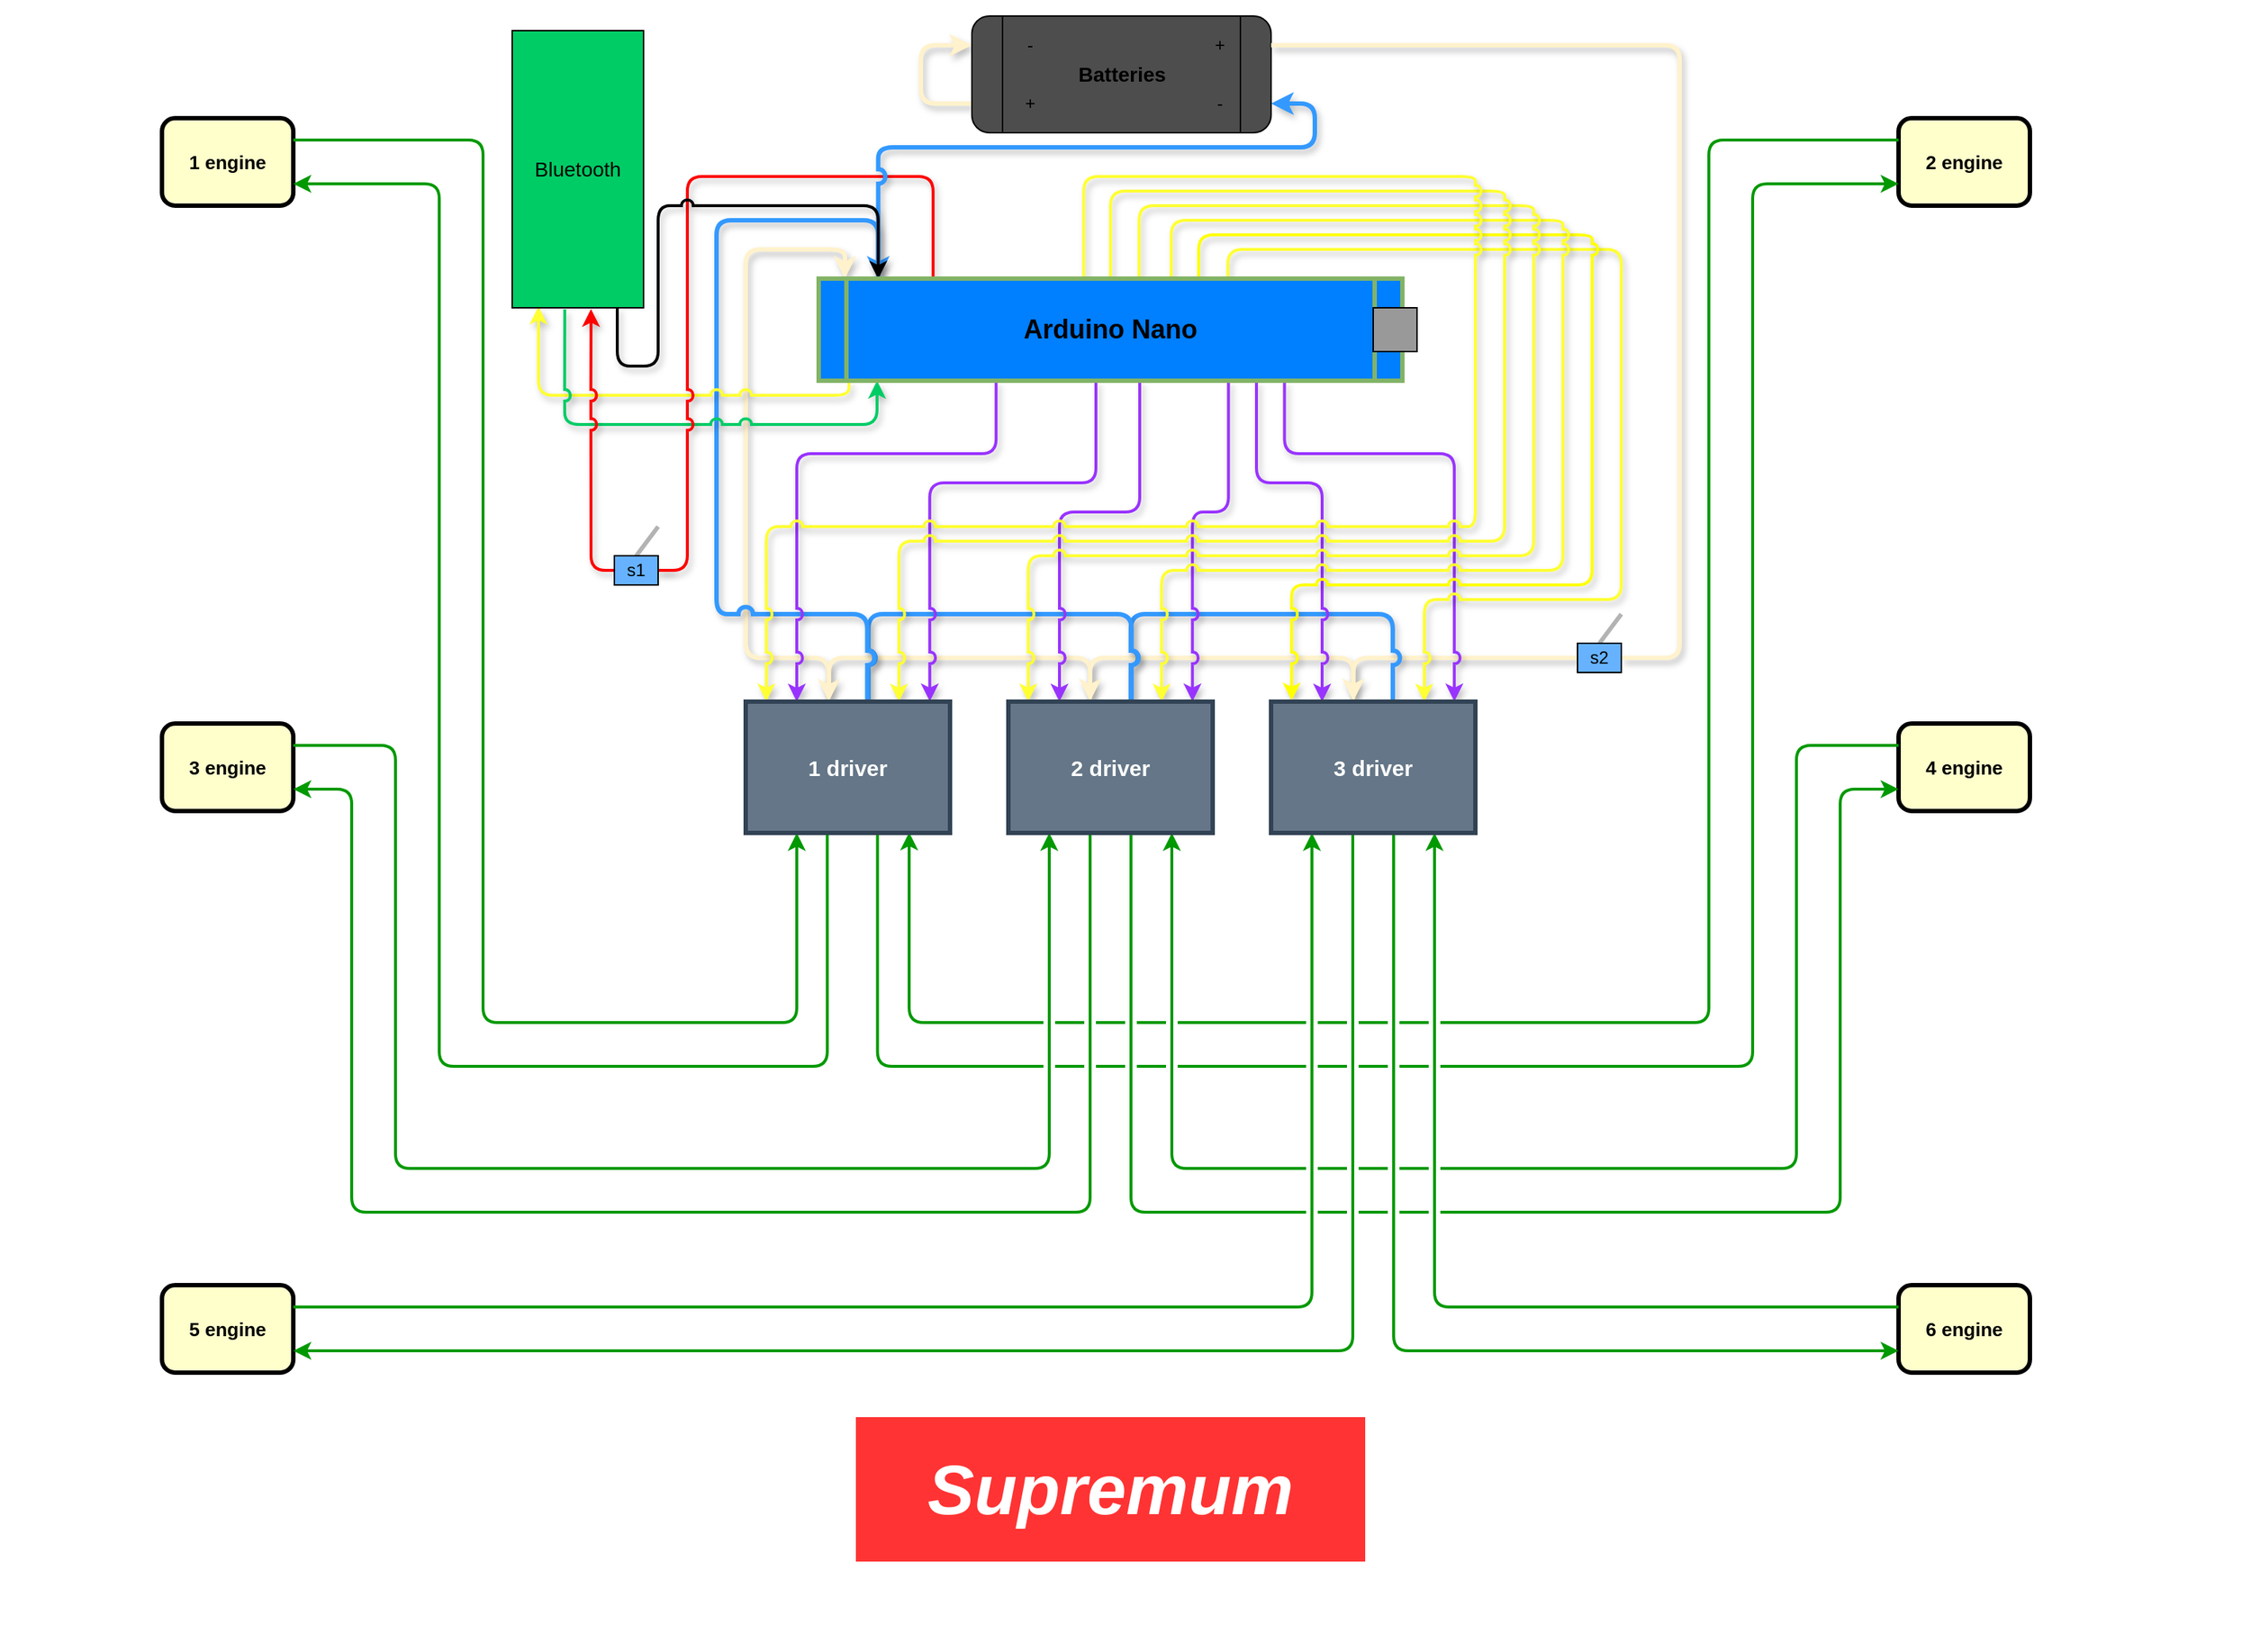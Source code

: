 <mxfile version="14.5.10" type="github">
  <diagram name="Page-1" id="c7558073-3199-34d8-9f00-42111426c3f3">
    <mxGraphModel dx="2857" dy="1007" grid="1" gridSize="10" guides="1" tooltips="1" connect="1" arrows="1" fold="1" page="1" pageScale="1" pageWidth="826" pageHeight="1169" background="#ffffff" math="0" shadow="0">
      <root>
        <mxCell id="0" />
        <mxCell id="1" parent="0" />
        <mxCell id="tljZ39Byvxyi4GxNEy71-136" value="" style="rounded=0;whiteSpace=wrap;html=1;fontSize=13;strokeColor=#FFFFFF;fillColor=#FFFFFF;" vertex="1" parent="1">
          <mxGeometry x="-770" width="1540" height="1130" as="geometry" />
        </mxCell>
        <mxCell id="tljZ39Byvxyi4GxNEy71-133" value="" style="endArrow=classic;html=1;fillColor=#f5f5f5;strokeWidth=3;edgeStyle=orthogonalEdgeStyle;sketch=0;shadow=1;jumpStyle=arc;startArrow=none;startFill=0;endFill=1;exitX=0.404;exitY=0;exitDx=0;exitDy=0;strokeColor=#FFF2CC;exitPerimeter=0;entryX=0.045;entryY=0;entryDx=0;entryDy=0;entryPerimeter=0;" edge="1" parent="1" source="57dyxb9ZxFRXxYD2dok0-117" target="5">
          <mxGeometry width="50" height="50" relative="1" as="geometry">
            <mxPoint x="-14.0" y="490.36" as="sourcePoint" />
            <mxPoint x="-193.44" y="489.82" as="targetPoint" />
            <Array as="points">
              <mxPoint x="-203" y="450" />
              <mxPoint x="-260" y="450" />
              <mxPoint x="-260" y="170" />
              <mxPoint x="-192" y="170" />
            </Array>
          </mxGeometry>
        </mxCell>
        <mxCell id="tljZ39Byvxyi4GxNEy71-127" value="" style="endArrow=classic;html=1;fillColor=#f5f5f5;strokeWidth=3;edgeStyle=orthogonalEdgeStyle;sketch=0;shadow=1;jumpStyle=arc;startArrow=none;startFill=0;endFill=1;exitX=0.4;exitY=0.004;exitDx=0;exitDy=0;strokeColor=#FFF2CC;exitPerimeter=0;entryX=0.404;entryY=-0.002;entryDx=0;entryDy=0;entryPerimeter=0;" edge="1" parent="1" source="57dyxb9ZxFRXxYD2dok0-118" target="57dyxb9ZxFRXxYD2dok0-117">
          <mxGeometry width="50" height="50" relative="1" as="geometry">
            <mxPoint x="-19.72" y="439.55" as="sourcePoint" />
            <mxPoint x="-200" y="440" as="targetPoint" />
            <Array as="points">
              <mxPoint x="-24" y="450" />
              <mxPoint x="-203" y="450" />
              <mxPoint x="-203" y="480" />
            </Array>
          </mxGeometry>
        </mxCell>
        <mxCell id="tljZ39Byvxyi4GxNEy71-126" value="" style="endArrow=classic;html=1;fillColor=#f5f5f5;strokeWidth=3;edgeStyle=orthogonalEdgeStyle;sketch=0;shadow=1;jumpStyle=arc;startArrow=none;startFill=0;endFill=1;exitX=0.402;exitY=-0.005;exitDx=0;exitDy=0;strokeColor=#FFF2CC;entryX=0.403;entryY=-0.003;entryDx=0;entryDy=0;entryPerimeter=0;exitPerimeter=0;" edge="1" parent="1" source="57dyxb9ZxFRXxYD2dok0-119" target="57dyxb9ZxFRXxYD2dok0-118">
          <mxGeometry width="50" height="50" relative="1" as="geometry">
            <mxPoint x="100" y="450" as="sourcePoint" />
            <mxPoint x="-10" y="420" as="targetPoint" />
            <Array as="points">
              <mxPoint x="156" y="450" />
              <mxPoint x="-24" y="450" />
              <mxPoint x="-24" y="480" />
            </Array>
          </mxGeometry>
        </mxCell>
        <mxCell id="tljZ39Byvxyi4GxNEy71-125" value="" style="endArrow=classic;html=1;fillColor=#f5f5f5;strokeWidth=3;edgeStyle=orthogonalEdgeStyle;sketch=0;shadow=1;jumpStyle=arc;startArrow=none;startFill=0;endFill=1;strokeColor=#FFF2CC;entryX=0.403;entryY=-0.005;entryDx=0;entryDy=0;entryPerimeter=0;exitX=0;exitY=0.5;exitDx=0;exitDy=0;" edge="1" parent="1" source="tljZ39Byvxyi4GxNEy71-128" target="57dyxb9ZxFRXxYD2dok0-119">
          <mxGeometry width="50" height="50" relative="1" as="geometry">
            <mxPoint x="360" y="540" as="sourcePoint" />
            <mxPoint x="370" y="480" as="targetPoint" />
            <Array as="points">
              <mxPoint x="330" y="450" />
              <mxPoint x="156" y="450" />
            </Array>
          </mxGeometry>
        </mxCell>
        <mxCell id="tljZ39Byvxyi4GxNEy71-132" value="" style="endArrow=none;html=1;fillColor=#f5f5f5;strokeWidth=3;edgeStyle=orthogonalEdgeStyle;sketch=0;shadow=1;jumpStyle=arc;startArrow=none;startFill=0;endFill=0;exitX=0.596;exitY=0.002;exitDx=0;exitDy=0;exitPerimeter=0;strokeColor=#3399FF;entryX=0.599;entryY=0.002;entryDx=0;entryDy=0;entryPerimeter=0;" edge="1" parent="1" source="57dyxb9ZxFRXxYD2dok0-119" target="57dyxb9ZxFRXxYD2dok0-118">
          <mxGeometry width="50" height="50" relative="1" as="geometry">
            <mxPoint x="200.0" y="429.82" as="sourcePoint" />
            <mxPoint x="19.72" y="430.18" as="targetPoint" />
            <Array as="points">
              <mxPoint x="183" y="420" />
              <mxPoint x="4" y="420" />
            </Array>
          </mxGeometry>
        </mxCell>
        <mxCell id="tljZ39Byvxyi4GxNEy71-131" value="" style="endArrow=none;html=1;fillColor=#f5f5f5;strokeWidth=3;edgeStyle=orthogonalEdgeStyle;sketch=0;shadow=1;jumpStyle=arc;startArrow=none;startFill=0;endFill=0;exitX=0.603;exitY=-0.002;exitDx=0;exitDy=0;exitPerimeter=0;strokeColor=#3399FF;entryX=0.601;entryY=0.002;entryDx=0;entryDy=0;entryPerimeter=0;" edge="1" parent="1" source="57dyxb9ZxFRXxYD2dok0-118" target="57dyxb9ZxFRXxYD2dok0-117">
          <mxGeometry width="50" height="50" relative="1" as="geometry">
            <mxPoint x="113.27" y="440.0" as="sourcePoint" />
            <mxPoint x="-170" y="390" as="targetPoint" />
            <Array as="points">
              <mxPoint x="4" y="420" />
              <mxPoint x="-176" y="420" />
            </Array>
          </mxGeometry>
        </mxCell>
        <mxCell id="tljZ39Byvxyi4GxNEy71-123" value="" style="endArrow=classic;html=1;fillColor=#f5f5f5;strokeWidth=3;edgeStyle=orthogonalEdgeStyle;sketch=0;shadow=1;jumpStyle=arc;startArrow=none;startFill=0;endFill=1;exitX=0.595;exitY=-0.002;exitDx=0;exitDy=0;exitPerimeter=0;strokeColor=#3399FF;entryX=0.102;entryY=0.002;entryDx=0;entryDy=0;entryPerimeter=0;" edge="1" parent="1" source="57dyxb9ZxFRXxYD2dok0-117" target="5">
          <mxGeometry width="50" height="50" relative="1" as="geometry">
            <mxPoint x="-99.23" y="450.14" as="sourcePoint" />
            <mxPoint x="-250" y="200" as="targetPoint" />
            <Array as="points">
              <mxPoint x="-177" y="420" />
              <mxPoint x="-280" y="420" />
              <mxPoint x="-280" y="150" />
              <mxPoint x="-169" y="150" />
            </Array>
          </mxGeometry>
        </mxCell>
        <mxCell id="13" value="4 engine" style="whiteSpace=wrap;align=center;verticalAlign=middle;fontStyle=1;strokeWidth=3;fillColor=#FFFFCC;rounded=1;fontSize=13;" parent="1" vertex="1">
          <mxGeometry x="530" y="495" width="90" height="60" as="geometry" />
        </mxCell>
        <mxCell id="14" value="1 engine" style="whiteSpace=wrap;align=center;verticalAlign=middle;fontStyle=1;strokeWidth=3;fillColor=#FFFFCC;rounded=1;fontSize=13;" parent="1" vertex="1">
          <mxGeometry x="-660" y="80" width="90" height="60" as="geometry" />
        </mxCell>
        <mxCell id="15" value="6 engine" style="whiteSpace=wrap;align=center;verticalAlign=middle;fontStyle=1;strokeWidth=3;fillColor=#FFFFCC;rounded=1;fontSize=13;" parent="1" vertex="1">
          <mxGeometry x="530.0" y="880" width="90" height="60" as="geometry" />
        </mxCell>
        <mxCell id="78" value="" style="edgeStyle=elbowEdgeStyle;elbow=vertical;strokeWidth=2;strokeColor=#009900;entryX=0.8;entryY=1;entryDx=0;entryDy=0;entryPerimeter=0;exitX=0;exitY=0.25;exitDx=0;exitDy=0;" parent="1" target="57dyxb9ZxFRXxYD2dok0-119" edge="1" source="15">
          <mxGeometry width="100" height="100" relative="1" as="geometry">
            <mxPoint x="400" y="895" as="sourcePoint" />
            <mxPoint x="230" y="600" as="targetPoint" />
            <Array as="points">
              <mxPoint x="340" y="895" />
            </Array>
          </mxGeometry>
        </mxCell>
        <mxCell id="87" value="" style="edgeStyle=orthogonalEdgeStyle;elbow=vertical;strokeWidth=2;strokeColor=#009900;entryX=1;entryY=0.75;entryDx=0;entryDy=0;exitX=0.399;exitY=0.995;exitDx=0;exitDy=0;exitPerimeter=0;jumpStyle=arc;" parent="1" source="57dyxb9ZxFRXxYD2dok0-117" edge="1" target="14">
          <mxGeometry width="100" height="100" relative="1" as="geometry">
            <mxPoint x="-198" y="630" as="sourcePoint" />
            <mxPoint x="-490" y="250" as="targetPoint" />
            <Array as="points">
              <mxPoint x="-204" y="730" />
              <mxPoint x="-470" y="730" />
              <mxPoint x="-470" y="125" />
            </Array>
          </mxGeometry>
        </mxCell>
        <mxCell id="88" value="" style="edgeStyle=elbowEdgeStyle;elbow=vertical;strokeWidth=2;entryX=0.25;entryY=0;entryDx=0;entryDy=0;strokeColor=#9933FF;shadow=1;exitX=0.55;exitY=0.999;exitDx=0;exitDy=0;exitPerimeter=0;jumpStyle=arc;" parent="1" source="5" target="57dyxb9ZxFRXxYD2dok0-118" edge="1">
          <mxGeometry width="100" height="100" relative="1" as="geometry">
            <mxPoint x="-24" y="290" as="sourcePoint" />
            <mxPoint x="-37.5" y="365" as="targetPoint" />
            <Array as="points">
              <mxPoint x="-10" y="350" />
              <mxPoint x="-110" y="300" />
            </Array>
          </mxGeometry>
        </mxCell>
        <mxCell id="89" value="" style="edgeStyle=orthogonalEdgeStyle;elbow=vertical;strokeWidth=2;entryX=0.901;entryY=-0.002;entryDx=0;entryDy=0;exitX=0.702;exitY=0.999;exitDx=0;exitDy=0;strokeColor=#9933FF;exitPerimeter=0;shadow=1;entryPerimeter=0;jumpStyle=arc;" parent="1" source="5" target="57dyxb9ZxFRXxYD2dok0-118" edge="1">
          <mxGeometry width="100" height="100" relative="1" as="geometry">
            <mxPoint x="20" y="390" as="sourcePoint" />
            <mxPoint x="-10" y="370" as="targetPoint" />
            <Array as="points">
              <mxPoint x="71" y="350" />
              <mxPoint x="46" y="350" />
            </Array>
          </mxGeometry>
        </mxCell>
        <mxCell id="92" value="" style="edgeStyle=orthogonalEdgeStyle;elbow=horizontal;strokeWidth=2;entryX=0.25;entryY=0;entryDx=0;entryDy=0;strokeColor=#9933FF;rounded=1;shadow=1;exitX=0.75;exitY=1;exitDx=0;exitDy=0;jumpStyle=arc;" parent="1" source="5" edge="1" target="57dyxb9ZxFRXxYD2dok0-119">
          <mxGeometry width="100" height="100" relative="1" as="geometry">
            <mxPoint x="90" y="280" as="sourcePoint" />
            <mxPoint x="-30" y="120" as="targetPoint" />
            <Array as="points">
              <mxPoint x="90" y="330" />
              <mxPoint x="135" y="330" />
            </Array>
          </mxGeometry>
        </mxCell>
        <mxCell id="93" value="" style="edgeStyle=orthogonalEdgeStyle;elbow=horizontal;strokeWidth=2;entryX=0.25;entryY=0;entryDx=0;entryDy=0;exitX=0.304;exitY=1.003;exitDx=0;exitDy=0;exitPerimeter=0;strokeColor=#9933FF;shadow=1;jumpStyle=arc;" parent="1" source="5" target="57dyxb9ZxFRXxYD2dok0-117" edge="1">
          <mxGeometry width="100" height="100" relative="1" as="geometry">
            <mxPoint x="-160" y="290" as="sourcePoint" />
            <mxPoint x="-160" y="270" as="targetPoint" />
            <Array as="points">
              <mxPoint x="-88" y="310" />
              <mxPoint x="-225" y="310" />
            </Array>
          </mxGeometry>
        </mxCell>
        <mxCell id="57dyxb9ZxFRXxYD2dok0-96" style="edgeStyle=orthogonalEdgeStyle;rounded=0;orthogonalLoop=1;jettySize=auto;html=1;exitX=0.5;exitY=1;exitDx=0;exitDy=0;" parent="1" edge="1">
          <mxGeometry relative="1" as="geometry">
            <mxPoint x="-10" y="675" as="sourcePoint" />
            <mxPoint x="-10" y="675" as="targetPoint" />
          </mxGeometry>
        </mxCell>
        <mxCell id="57dyxb9ZxFRXxYD2dok0-100" value="2 engine" style="whiteSpace=wrap;align=center;verticalAlign=middle;fontStyle=1;strokeWidth=3;fillColor=#FFFFCC;rounded=1;fontSize=13;" parent="1" vertex="1">
          <mxGeometry x="530" y="80" width="90" height="60" as="geometry" />
        </mxCell>
        <mxCell id="57dyxb9ZxFRXxYD2dok0-101" value="" style="edgeStyle=orthogonalEdgeStyle;elbow=vertical;strokeWidth=2;strokeColor=#009900;exitX=1;exitY=0.25;exitDx=0;exitDy=0;entryX=0.25;entryY=1;entryDx=0;entryDy=0;jumpStyle=arc;" parent="1" target="57dyxb9ZxFRXxYD2dok0-117" edge="1" source="14">
          <mxGeometry width="100" height="100" relative="1" as="geometry">
            <mxPoint x="-491" y="230" as="sourcePoint" />
            <mxPoint x="-280" y="630" as="targetPoint" />
            <Array as="points">
              <mxPoint x="-440" y="95" />
              <mxPoint x="-440" y="700" />
              <mxPoint x="-225" y="700" />
            </Array>
          </mxGeometry>
        </mxCell>
        <mxCell id="57dyxb9ZxFRXxYD2dok0-102" value="3 engine" style="whiteSpace=wrap;align=center;verticalAlign=middle;fontStyle=1;strokeWidth=3;fillColor=#FFFFCC;rounded=1;fontSize=13;" parent="1" vertex="1">
          <mxGeometry x="-660" y="495" width="90" height="60" as="geometry" />
        </mxCell>
        <mxCell id="57dyxb9ZxFRXxYD2dok0-103" value="5 engine" style="whiteSpace=wrap;align=center;verticalAlign=middle;fontStyle=1;strokeWidth=3;fillColor=#FFFFCC;rounded=1;fontSize=13;" parent="1" vertex="1">
          <mxGeometry x="-660" y="880" width="90" height="60" as="geometry" />
        </mxCell>
        <mxCell id="57dyxb9ZxFRXxYD2dok0-111" value="" style="edgeStyle=orthogonalEdgeStyle;elbow=vertical;strokeWidth=2;strokeColor=#009900;exitX=0.4;exitY=1;exitDx=0;exitDy=0;exitPerimeter=0;entryX=1;entryY=0.75;entryDx=0;entryDy=0;jumpStyle=arc;" parent="1" source="57dyxb9ZxFRXxYD2dok0-118" target="57dyxb9ZxFRXxYD2dok0-102" edge="1">
          <mxGeometry width="100" height="100" relative="1" as="geometry">
            <mxPoint x="-20" y="610" as="sourcePoint" />
            <mxPoint x="-470" y="540" as="targetPoint" />
            <Array as="points">
              <mxPoint x="-24" y="830" />
              <mxPoint x="-530" y="830" />
              <mxPoint x="-530" y="540" />
            </Array>
          </mxGeometry>
        </mxCell>
        <mxCell id="57dyxb9ZxFRXxYD2dok0-112" value="" style="edgeStyle=elbowEdgeStyle;elbow=vertical;strokeWidth=2;strokeColor=#009900;exitX=0.4;exitY=1;exitDx=0;exitDy=0;exitPerimeter=0;entryX=1;entryY=0.75;entryDx=0;entryDy=0;shadow=0;" parent="1" source="57dyxb9ZxFRXxYD2dok0-119" edge="1" target="57dyxb9ZxFRXxYD2dok0-103">
          <mxGeometry width="100" height="100" relative="1" as="geometry">
            <mxPoint x="-65" y="750" as="sourcePoint" />
            <mxPoint x="-470" y="925" as="targetPoint" />
            <Array as="points">
              <mxPoint x="-170" y="925" />
              <mxPoint x="-290" y="750" />
              <mxPoint x="-400" y="920" />
              <mxPoint x="-500" y="750" />
              <mxPoint x="-340" y="920" />
              <mxPoint x="-360" y="920" />
              <mxPoint x="-360" y="935" />
              <mxPoint x="-440" y="830" />
            </Array>
          </mxGeometry>
        </mxCell>
        <mxCell id="57dyxb9ZxFRXxYD2dok0-114" value="" style="edgeStyle=orthogonalEdgeStyle;elbow=vertical;strokeWidth=2;strokeColor=#009900;exitX=1;exitY=0.25;exitDx=0;exitDy=0;entryX=0.2;entryY=1;entryDx=0;entryDy=0;entryPerimeter=0;jumpStyle=arc;" parent="1" source="57dyxb9ZxFRXxYD2dok0-102" edge="1" target="57dyxb9ZxFRXxYD2dok0-118">
          <mxGeometry width="100" height="100" relative="1" as="geometry">
            <mxPoint x="-490" y="400" as="sourcePoint" />
            <mxPoint x="-40" y="456" as="targetPoint" />
            <Array as="points">
              <mxPoint x="-500" y="510" />
              <mxPoint x="-500" y="800" />
              <mxPoint x="-52" y="800" />
            </Array>
          </mxGeometry>
        </mxCell>
        <mxCell id="57dyxb9ZxFRXxYD2dok0-115" value="" style="edgeStyle=elbowEdgeStyle;elbow=vertical;strokeWidth=2;strokeColor=#009900;exitX=0.6;exitY=1;exitDx=0;exitDy=0;exitPerimeter=0;entryX=0;entryY=0.75;entryDx=0;entryDy=0;" parent="1" source="57dyxb9ZxFRXxYD2dok0-119" edge="1" target="15">
          <mxGeometry width="100" height="100" relative="1" as="geometry">
            <mxPoint x="180" y="600" as="sourcePoint" />
            <mxPoint x="420" y="925" as="targetPoint" />
            <Array as="points">
              <mxPoint x="320" y="925" />
              <mxPoint x="240" y="750" />
              <mxPoint x="90" y="650" />
              <mxPoint x="255" y="620" />
              <mxPoint x="185" y="807" />
              <mxPoint x="135" y="640" />
              <mxPoint x="215" y="670" />
              <mxPoint x="265" y="740" />
              <mxPoint x="235" y="580" />
              <mxPoint x="225" y="580" />
              <mxPoint x="175" y="580" />
              <mxPoint x="65" y="650" />
              <mxPoint x="195" y="813" />
              <mxPoint x="195" y="770" />
            </Array>
          </mxGeometry>
        </mxCell>
        <mxCell id="57dyxb9ZxFRXxYD2dok0-116" value="" style="edgeStyle=elbowEdgeStyle;elbow=vertical;strokeWidth=2;strokeColor=#009900;entryX=0.2;entryY=1;entryDx=0;entryDy=0;entryPerimeter=0;exitX=1;exitY=0.25;exitDx=0;exitDy=0;" parent="1" target="57dyxb9ZxFRXxYD2dok0-119" edge="1" source="57dyxb9ZxFRXxYD2dok0-103">
          <mxGeometry width="100" height="100" relative="1" as="geometry">
            <mxPoint x="-470" y="895" as="sourcePoint" />
            <mxPoint x="90" y="630" as="targetPoint" />
            <Array as="points">
              <mxPoint x="-120" y="895" />
              <mxPoint x="-180" y="895" />
              <mxPoint x="-230" y="730" />
              <mxPoint x="-280" y="590" />
              <mxPoint x="-350" y="777" />
              <mxPoint x="-400" y="610" />
              <mxPoint x="-320" y="640" />
              <mxPoint x="-270" y="710" />
              <mxPoint x="-300" y="550" />
              <mxPoint x="-310" y="550" />
              <mxPoint x="-360" y="550" />
              <mxPoint x="-470" y="620" />
              <mxPoint x="-340" y="783" />
              <mxPoint x="-340" y="740" />
            </Array>
          </mxGeometry>
        </mxCell>
        <mxCell id="77" value="" style="edgeStyle=elbowEdgeStyle;elbow=vertical;strokeWidth=2;exitX=0.798;exitY=1.005;exitDx=0;exitDy=0;exitPerimeter=0;entryX=0.897;entryY=-0.002;entryDx=0;entryDy=0;strokeColor=#9933FF;shadow=1;rounded=1;jumpStyle=arc;entryPerimeter=0;" parent="1" source="5" target="57dyxb9ZxFRXxYD2dok0-119" edge="1">
          <mxGeometry width="100" height="100" relative="1" as="geometry">
            <mxPoint x="400" y="590" as="sourcePoint" />
            <mxPoint x="270" y="430" as="targetPoint" />
            <Array as="points">
              <mxPoint x="170" y="310" />
              <mxPoint x="160" y="370" />
              <mxPoint x="200" y="420" />
              <mxPoint x="60" y="520" />
              <mxPoint x="160" y="540" />
              <mxPoint x="120" y="510" />
              <mxPoint x="110" y="510" />
            </Array>
          </mxGeometry>
        </mxCell>
        <mxCell id="tljZ39Byvxyi4GxNEy71-97" value="" style="edgeStyle=orthogonalEdgeStyle;elbow=horizontal;strokeWidth=2;entryX=0.901;entryY=-0.002;entryDx=0;entryDy=0;strokeColor=#9933FF;rounded=1;exitX=0.475;exitY=1.003;exitDx=0;exitDy=0;exitPerimeter=0;shadow=1;entryPerimeter=0;jumpStyle=arc;" edge="1" parent="1" source="5" target="57dyxb9ZxFRXxYD2dok0-117">
          <mxGeometry width="100" height="100" relative="1" as="geometry">
            <mxPoint x="-185.72" y="230" as="sourcePoint" />
            <mxPoint x="-120" y="450.36" as="targetPoint" />
            <Array as="points">
              <mxPoint x="-20" y="330" />
              <mxPoint x="-134" y="330" />
            </Array>
          </mxGeometry>
        </mxCell>
        <mxCell id="tljZ39Byvxyi4GxNEy71-95" value="" style="endArrow=classic;html=1;fillColor=#f5f5f5;strokeWidth=2;edgeStyle=orthogonalEdgeStyle;entryX=0.75;entryY=0;entryDx=0;entryDy=0;strokeColor=#FFFF33;sketch=0;shadow=1;exitX=0.701;exitY=-0.003;exitDx=0;exitDy=0;exitPerimeter=0;jumpStyle=arc;" edge="1" parent="1" source="5" target="57dyxb9ZxFRXxYD2dok0-119">
          <mxGeometry width="50" height="50" relative="1" as="geometry">
            <mxPoint x="120" y="180" as="sourcePoint" />
            <mxPoint x="180" y="450" as="targetPoint" />
            <Array as="points">
              <mxPoint x="70" y="170" />
              <mxPoint x="340" y="170" />
              <mxPoint x="340" y="410" />
              <mxPoint x="205" y="410" />
            </Array>
          </mxGeometry>
        </mxCell>
        <mxCell id="76" value="" style="edgeStyle=orthogonalEdgeStyle;elbow=vertical;strokeWidth=2;entryX=0.101;entryY=-0.008;entryDx=0;entryDy=0;strokeColor=#FFFF00;targetPerimeterSpacing=0;shadow=1;jumpStyle=arc;exitX=0.651;exitY=-0.003;exitDx=0;exitDy=0;entryPerimeter=0;exitPerimeter=0;" parent="1" source="5" target="57dyxb9ZxFRXxYD2dok0-119" edge="1">
          <mxGeometry width="100" height="100" relative="1" as="geometry">
            <mxPoint x="45" y="180" as="sourcePoint" />
            <mxPoint x="70" y="390" as="targetPoint" />
            <Array as="points">
              <mxPoint x="50" y="160" />
              <mxPoint x="320" y="160" />
              <mxPoint x="320" y="400" />
              <mxPoint x="114" y="400" />
            </Array>
          </mxGeometry>
        </mxCell>
        <mxCell id="tljZ39Byvxyi4GxNEy71-98" value="" style="endArrow=classic;html=1;fillColor=#f5f5f5;strokeWidth=2;edgeStyle=orthogonalEdgeStyle;entryX=0.75;entryY=0;entryDx=0;entryDy=0;strokeColor=#FFFF33;sketch=0;shadow=1;exitX=0.604;exitY=0.003;exitDx=0;exitDy=0;exitPerimeter=0;jumpStyle=arc;" edge="1" parent="1" source="5" target="57dyxb9ZxFRXxYD2dok0-118">
          <mxGeometry width="50" height="50" relative="1" as="geometry">
            <mxPoint x="121.6" y="199.65" as="sourcePoint" />
            <mxPoint x="194.28" y="490" as="targetPoint" />
            <Array as="points">
              <mxPoint x="32" y="150" />
              <mxPoint x="300" y="150" />
              <mxPoint x="300" y="390" />
              <mxPoint x="25" y="390" />
            </Array>
          </mxGeometry>
        </mxCell>
        <mxCell id="57dyxb9ZxFRXxYD2dok0-113" value="" style="edgeStyle=orthogonalEdgeStyle;elbow=vertical;strokeWidth=2;strokeColor=#009900;exitX=0.6;exitY=1;exitDx=0;exitDy=0;exitPerimeter=0;entryX=0;entryY=0.75;entryDx=0;entryDy=0;jumpStyle=gap;" parent="1" source="57dyxb9ZxFRXxYD2dok0-118" edge="1" target="13">
          <mxGeometry width="100" height="100" relative="1" as="geometry">
            <mxPoint x="15" y="640" as="sourcePoint" />
            <mxPoint x="420" y="540" as="targetPoint" />
            <Array as="points">
              <mxPoint x="4" y="830" />
              <mxPoint x="490" y="830" />
              <mxPoint x="490" y="540" />
            </Array>
          </mxGeometry>
        </mxCell>
        <mxCell id="57dyxb9ZxFRXxYD2dok0-110" value="" style="edgeStyle=orthogonalEdgeStyle;elbow=vertical;strokeWidth=2;strokeColor=#009900;entryX=0.8;entryY=1;entryDx=0;entryDy=0;entryPerimeter=0;exitX=0;exitY=0.25;exitDx=0;exitDy=0;startArrow=none;startFill=0;jumpStyle=gap;" parent="1" source="13" target="57dyxb9ZxFRXxYD2dok0-118" edge="1">
          <mxGeometry width="100" height="100" relative="1" as="geometry">
            <mxPoint x="390" y="490" as="sourcePoint" />
            <mxPoint x="60" y="590" as="targetPoint" />
            <Array as="points">
              <mxPoint x="460" y="510" />
              <mxPoint x="460" y="800" />
              <mxPoint x="32" y="800" />
            </Array>
          </mxGeometry>
        </mxCell>
        <mxCell id="57dyxb9ZxFRXxYD2dok0-108" value="" style="edgeStyle=orthogonalEdgeStyle;elbow=vertical;strokeWidth=2;strokeColor=#009900;exitX=0.645;exitY=0.989;exitDx=0;exitDy=0;exitPerimeter=0;entryX=0;entryY=0.75;entryDx=0;entryDy=0;jumpStyle=gap;" parent="1" source="57dyxb9ZxFRXxYD2dok0-117" edge="1" target="57dyxb9ZxFRXxYD2dok0-100">
          <mxGeometry width="100" height="100" relative="1" as="geometry">
            <mxPoint x="45" y="180" as="sourcePoint" />
            <mxPoint x="470" y="250" as="targetPoint" />
            <Array as="points">
              <mxPoint x="-170" y="730" />
              <mxPoint x="430" y="730" />
              <mxPoint x="430" y="125" />
            </Array>
          </mxGeometry>
        </mxCell>
        <mxCell id="57dyxb9ZxFRXxYD2dok0-109" value="" style="edgeStyle=orthogonalEdgeStyle;elbow=vertical;strokeWidth=2;strokeColor=#009900;exitX=0;exitY=0.25;exitDx=0;exitDy=0;entryX=0.8;entryY=0.996;entryDx=0;entryDy=0;entryPerimeter=0;jumpStyle=gap;" parent="1" source="57dyxb9ZxFRXxYD2dok0-100" target="57dyxb9ZxFRXxYD2dok0-117" edge="1">
          <mxGeometry width="100" height="100" relative="1" as="geometry">
            <mxPoint x="390" y="102" as="sourcePoint" />
            <mxPoint x="-170" y="620" as="targetPoint" />
            <Array as="points">
              <mxPoint x="400" y="95" />
              <mxPoint x="400" y="700" />
              <mxPoint x="-148" y="700" />
            </Array>
          </mxGeometry>
        </mxCell>
        <mxCell id="tljZ39Byvxyi4GxNEy71-99" value="" style="endArrow=classic;html=1;fillColor=#f5f5f5;strokeWidth=2;edgeStyle=orthogonalEdgeStyle;entryX=0.097;entryY=-0.002;entryDx=0;entryDy=0;strokeColor=#FFFF33;sketch=0;shadow=1;exitX=0.549;exitY=-0.003;exitDx=0;exitDy=0;exitPerimeter=0;jumpStyle=arc;entryPerimeter=0;" edge="1" parent="1" source="5" target="57dyxb9ZxFRXxYD2dok0-118">
          <mxGeometry width="50" height="50" relative="1" as="geometry">
            <mxPoint x="79.2" y="199.86" as="sourcePoint" />
            <mxPoint x="14.56" y="490.36" as="targetPoint" />
            <Array as="points">
              <mxPoint x="10" y="140" />
              <mxPoint x="280" y="140" />
              <mxPoint x="280" y="380" />
              <mxPoint x="-66" y="380" />
            </Array>
          </mxGeometry>
        </mxCell>
        <mxCell id="tljZ39Byvxyi4GxNEy71-100" value="" style="endArrow=classic;html=1;fillColor=#f5f5f5;strokeWidth=2;edgeStyle=orthogonalEdgeStyle;strokeColor=#FFFF33;sketch=0;shadow=1;jumpStyle=arc;exitX=0.5;exitY=0;exitDx=0;exitDy=0;entryX=0.75;entryY=0;entryDx=0;entryDy=0;" edge="1" parent="1" source="5" target="57dyxb9ZxFRXxYD2dok0-117">
          <mxGeometry width="50" height="50" relative="1" as="geometry">
            <mxPoint x="32" y="160" as="sourcePoint" />
            <mxPoint x="-160" y="450" as="targetPoint" />
            <Array as="points">
              <mxPoint x="-10" y="130" />
              <mxPoint x="260" y="130" />
              <mxPoint x="260" y="370" />
              <mxPoint x="-155" y="370" />
            </Array>
          </mxGeometry>
        </mxCell>
        <mxCell id="tljZ39Byvxyi4GxNEy71-101" value="" style="endArrow=classic;html=1;fillColor=#f5f5f5;strokeWidth=2;edgeStyle=orthogonalEdgeStyle;entryX=0.101;entryY=-0.002;entryDx=0;entryDy=0;strokeColor=#FFFF33;sketch=0;shadow=1;exitX=0.454;exitY=-0.003;exitDx=0;exitDy=0;exitPerimeter=0;jumpStyle=arc;entryPerimeter=0;" edge="1" parent="1" source="5" target="57dyxb9ZxFRXxYD2dok0-117">
          <mxGeometry width="50" height="50" relative="1" as="geometry">
            <mxPoint x="99.2" y="219.86" as="sourcePoint" />
            <mxPoint x="34.56" y="510.36" as="targetPoint" />
            <Array as="points">
              <mxPoint x="-28" y="120" />
              <mxPoint x="240" y="120" />
              <mxPoint x="240" y="360" />
              <mxPoint x="-246" y="360" />
            </Array>
          </mxGeometry>
        </mxCell>
        <mxCell id="tljZ39Byvxyi4GxNEy71-103" value="" style="endArrow=classic;html=1;fillColor=#f5f5f5;strokeWidth=2;edgeStyle=orthogonalEdgeStyle;strokeColor=#FFFF33;sketch=0;shadow=1;exitX=0.052;exitY=1;exitDx=0;exitDy=0;exitPerimeter=0;jumpStyle=arc;entryX=0.196;entryY=0.995;entryDx=0;entryDy=0;entryPerimeter=0;" edge="1" parent="1" source="5" target="tljZ39Byvxyi4GxNEy71-102">
          <mxGeometry width="50" height="50" relative="1" as="geometry">
            <mxPoint x="41.6" y="200" as="sourcePoint" />
            <mxPoint x="-165.58" y="489.55" as="targetPoint" />
            <Array as="points">
              <mxPoint x="-189" y="270" />
              <mxPoint x="-402" y="270" />
              <mxPoint x="-402" y="209" />
            </Array>
          </mxGeometry>
        </mxCell>
        <mxCell id="tljZ39Byvxyi4GxNEy71-104" value="" style="endArrow=none;html=1;fillColor=#f5f5f5;strokeWidth=2;edgeStyle=orthogonalEdgeStyle;sketch=0;shadow=1;exitX=0.1;exitY=1;exitDx=0;exitDy=0;exitPerimeter=0;jumpStyle=arc;strokeColor=#00CC66;entryX=0.396;entryY=1.005;entryDx=0;entryDy=0;entryPerimeter=0;endFill=0;startArrow=classic;startFill=1;" edge="1" parent="1" source="5" target="tljZ39Byvxyi4GxNEy71-102">
          <mxGeometry width="50" height="50" relative="1" as="geometry">
            <mxPoint x="-179.2" y="270" as="sourcePoint" />
            <mxPoint x="-325" y="240" as="targetPoint" />
            <Array as="points">
              <mxPoint x="-170" y="290" />
              <mxPoint x="-384" y="290" />
              <mxPoint x="-384" y="211" />
            </Array>
          </mxGeometry>
        </mxCell>
        <mxCell id="tljZ39Byvxyi4GxNEy71-110" value="" style="endArrow=classic;html=1;fillColor=#f5f5f5;strokeWidth=2;edgeStyle=orthogonalEdgeStyle;sketch=0;shadow=1;jumpStyle=arc;entryX=0.598;entryY=1.004;entryDx=0;entryDy=0;entryPerimeter=0;strokeColor=#FF0000;" edge="1" parent="1" target="tljZ39Byvxyi4GxNEy71-102">
          <mxGeometry width="50" height="50" relative="1" as="geometry">
            <mxPoint x="-310" y="390" as="sourcePoint" />
            <mxPoint x="-300.0" y="219.05" as="targetPoint" />
            <Array as="points">
              <mxPoint x="-366" y="390" />
              <mxPoint x="-366" y="211" />
            </Array>
          </mxGeometry>
        </mxCell>
        <mxCell id="tljZ39Byvxyi4GxNEy71-111" value="" style="endArrow=none;html=1;fillColor=#f5f5f5;strokeWidth=2;edgeStyle=orthogonalEdgeStyle;sketch=0;shadow=1;jumpStyle=arc;strokeColor=#FF0000;exitX=0.196;exitY=0.002;exitDx=0;exitDy=0;exitPerimeter=0;entryX=1;entryY=0.5;entryDx=0;entryDy=0;endFill=0;" edge="1" parent="1" source="5" target="tljZ39Byvxyi4GxNEy71-113">
          <mxGeometry width="50" height="50" relative="1" as="geometry">
            <mxPoint x="-263.8" y="489.24" as="sourcePoint" />
            <mxPoint x="-280" y="390" as="targetPoint" />
            <Array as="points">
              <mxPoint x="-132" y="120" />
              <mxPoint x="-300" y="120" />
              <mxPoint x="-300" y="390" />
            </Array>
          </mxGeometry>
        </mxCell>
        <mxCell id="tljZ39Byvxyi4GxNEy71-114" value="" style="endArrow=none;html=1;shadow=0;targetPerimeterSpacing=0;strokeWidth=3;exitX=0.5;exitY=0;exitDx=0;exitDy=0;strokeColor=#B3B3B3;" edge="1" parent="1" source="tljZ39Byvxyi4GxNEy71-113">
          <mxGeometry width="50" height="50" relative="1" as="geometry">
            <mxPoint x="-300" y="360" as="sourcePoint" />
            <mxPoint x="-320" y="360" as="targetPoint" />
          </mxGeometry>
        </mxCell>
        <mxCell id="tljZ39Byvxyi4GxNEy71-117" value="" style="endArrow=classic;html=1;fillColor=#f5f5f5;strokeWidth=3;edgeStyle=orthogonalEdgeStyle;sketch=0;shadow=1;jumpStyle=arc;entryX=1;entryY=0.75;entryDx=0;entryDy=0;startArrow=none;startFill=0;endFill=1;exitX=0.102;exitY=0.002;exitDx=0;exitDy=0;exitPerimeter=0;strokeColor=#3399FF;" edge="1" parent="1" source="5" target="tljZ39Byvxyi4GxNEy71-115">
          <mxGeometry width="50" height="50" relative="1" as="geometry">
            <mxPoint x="-150" y="170" as="sourcePoint" />
            <mxPoint x="150.0" y="69.59" as="targetPoint" />
            <Array as="points">
              <mxPoint x="-169" y="100" />
              <mxPoint x="130" y="100" />
              <mxPoint x="130" y="70" />
            </Array>
          </mxGeometry>
        </mxCell>
        <mxCell id="tljZ39Byvxyi4GxNEy71-118" value="" style="endArrow=classic;html=1;fillColor=#f5f5f5;strokeWidth=3;edgeStyle=orthogonalEdgeStyle;sketch=0;shadow=1;jumpStyle=arc;entryX=0;entryY=0.25;entryDx=0;entryDy=0;startArrow=none;startFill=0;endFill=1;exitX=0;exitY=0.75;exitDx=0;exitDy=0;strokeColor=#FFF2CC;" edge="1" parent="1" source="tljZ39Byvxyi4GxNEy71-115" target="tljZ39Byvxyi4GxNEy71-115">
          <mxGeometry width="50" height="50" relative="1" as="geometry">
            <mxPoint x="-430.0" y="140" as="sourcePoint" />
            <mxPoint x="-160.8" y="39.86" as="targetPoint" />
            <Array as="points">
              <mxPoint x="-140" y="70" />
              <mxPoint x="-140" y="30" />
            </Array>
          </mxGeometry>
        </mxCell>
        <mxCell id="tljZ39Byvxyi4GxNEy71-116" value="" style="endArrow=none;html=1;fillColor=#f5f5f5;strokeWidth=2;edgeStyle=orthogonalEdgeStyle;sketch=0;shadow=1;exitX=0.102;exitY=0.002;exitDx=0;exitDy=0;exitPerimeter=0;jumpStyle=arc;entryX=0.802;entryY=0.998;entryDx=0;entryDy=0;entryPerimeter=0;startArrow=classic;startFill=1;endFill=0;" edge="1" parent="1" source="5" target="tljZ39Byvxyi4GxNEy71-102">
          <mxGeometry width="50" height="50" relative="1" as="geometry">
            <mxPoint x="-160" y="270" as="sourcePoint" />
            <mxPoint x="-344.36" y="220.95" as="targetPoint" />
            <Array as="points">
              <mxPoint x="-169" y="140" />
              <mxPoint x="-320" y="140" />
              <mxPoint x="-320" y="250" />
              <mxPoint x="-348" y="250" />
              <mxPoint x="-348" y="210" />
            </Array>
          </mxGeometry>
        </mxCell>
        <mxCell id="57dyxb9ZxFRXxYD2dok0-118" value="&lt;font style=&quot;font-size: 15px&quot;&gt;2 driver&lt;/font&gt;" style="rounded=0;whiteSpace=wrap;html=1;strokeWidth=3;fillColor=#647687;fontStyle=1;strokeColor=#314354;fontColor=#ffffff;" parent="1" vertex="1">
          <mxGeometry x="-80" y="480" width="140" height="90" as="geometry" />
        </mxCell>
        <mxCell id="57dyxb9ZxFRXxYD2dok0-119" value="&lt;font style=&quot;font-size: 15px&quot;&gt;3 driver&lt;/font&gt;" style="rounded=0;whiteSpace=wrap;html=1;strokeWidth=3;fillColor=#647687;fontStyle=1;strokeColor=#314354;fontColor=#ffffff;" parent="1" vertex="1">
          <mxGeometry x="100" y="480" width="140" height="90" as="geometry" />
        </mxCell>
        <mxCell id="57dyxb9ZxFRXxYD2dok0-117" value="&lt;font style=&quot;font-size: 15px&quot;&gt;1 driver&lt;/font&gt;" style="rounded=0;whiteSpace=wrap;html=1;strokeWidth=3;fillColor=#647687;fontStyle=1;strokeColor=#314354;fontColor=#ffffff;" parent="1" vertex="1">
          <mxGeometry x="-260" y="480" width="140" height="90" as="geometry" />
        </mxCell>
        <mxCell id="5" value="Arduino Nano" style="shape=process;whiteSpace=wrap;align=center;verticalAlign=middle;size=0.048;fontStyle=1;strokeWidth=3;strokeColor=#82b366;fillColor=#007FFF;fontSize=18;" parent="1" vertex="1">
          <mxGeometry x="-210" y="190" width="400" height="70" as="geometry" />
        </mxCell>
        <mxCell id="tljZ39Byvxyi4GxNEy71-102" value="&lt;font style=&quot;font-size: 14px&quot;&gt;Bluetooth&lt;/font&gt;" style="rounded=0;whiteSpace=wrap;html=1;fillColor=#00CC66;" vertex="1" parent="1">
          <mxGeometry x="-420" y="20" width="90" height="190" as="geometry" />
        </mxCell>
        <mxCell id="tljZ39Byvxyi4GxNEy71-115" value="&lt;font style=&quot;font-size: 14px&quot;&gt;Batteries&lt;/font&gt;" style="shape=process;whiteSpace=wrap;html=1;backgroundOutline=1;rounded=1;fillColor=#4D4D4D;fontStyle=1" vertex="1" parent="1">
          <mxGeometry x="-105" y="10" width="205" height="80" as="geometry" />
        </mxCell>
        <mxCell id="tljZ39Byvxyi4GxNEy71-129" value="" style="endArrow=none;html=1;shadow=0;targetPerimeterSpacing=0;strokeWidth=3;exitX=0.5;exitY=0;exitDx=0;exitDy=0;strokeColor=#B3B3B3;" edge="1" parent="1" source="tljZ39Byvxyi4GxNEy71-128">
          <mxGeometry width="50" height="50" relative="1" as="geometry">
            <mxPoint x="370" y="430" as="sourcePoint" />
            <mxPoint x="340" y="420" as="targetPoint" />
          </mxGeometry>
        </mxCell>
        <mxCell id="tljZ39Byvxyi4GxNEy71-130" value="" style="endArrow=none;html=1;fillColor=#f5f5f5;strokeWidth=3;edgeStyle=orthogonalEdgeStyle;sketch=0;shadow=1;jumpStyle=arc;startArrow=none;startFill=0;endFill=0;strokeColor=#FFF2CC;exitX=1;exitY=0.25;exitDx=0;exitDy=0;entryX=1;entryY=0.5;entryDx=0;entryDy=0;" edge="1" parent="1" source="tljZ39Byvxyi4GxNEy71-115" target="tljZ39Byvxyi4GxNEy71-128">
          <mxGeometry width="50" height="50" relative="1" as="geometry">
            <mxPoint x="413.58" y="20" as="sourcePoint" />
            <mxPoint x="380" y="310" as="targetPoint" />
            <Array as="points">
              <mxPoint x="380" y="30" />
              <mxPoint x="380" y="450" />
            </Array>
          </mxGeometry>
        </mxCell>
        <mxCell id="tljZ39Byvxyi4GxNEy71-128" value="s2" style="rounded=0;whiteSpace=wrap;html=1;fillColor=#66B2FF;" vertex="1" parent="1">
          <mxGeometry x="310" y="440" width="30" height="20" as="geometry" />
        </mxCell>
        <mxCell id="tljZ39Byvxyi4GxNEy71-113" value="s1" style="rounded=0;whiteSpace=wrap;html=1;fillColor=#66B2FF;" vertex="1" parent="1">
          <mxGeometry x="-350" y="380" width="30" height="20" as="geometry" />
        </mxCell>
        <mxCell id="tljZ39Byvxyi4GxNEy71-119" value="+" style="text;html=1;strokeColor=none;fillColor=none;align=center;verticalAlign=middle;whiteSpace=wrap;rounded=0;" vertex="1" parent="1">
          <mxGeometry x="-80" y="60" width="30" height="20" as="geometry" />
        </mxCell>
        <mxCell id="tljZ39Byvxyi4GxNEy71-122" value="-" style="text;html=1;strokeColor=none;fillColor=none;align=center;verticalAlign=middle;whiteSpace=wrap;rounded=0;" vertex="1" parent="1">
          <mxGeometry x="50" y="60" width="30" height="20" as="geometry" />
        </mxCell>
        <mxCell id="tljZ39Byvxyi4GxNEy71-121" value="-" style="text;html=1;strokeColor=none;fillColor=none;align=center;verticalAlign=middle;whiteSpace=wrap;rounded=0;" vertex="1" parent="1">
          <mxGeometry x="-80" y="20" width="30" height="20" as="geometry" />
        </mxCell>
        <mxCell id="tljZ39Byvxyi4GxNEy71-120" value="+" style="text;html=1;strokeColor=none;fillColor=none;align=center;verticalAlign=middle;whiteSpace=wrap;rounded=0;" vertex="1" parent="1">
          <mxGeometry x="50" y="20" width="30" height="20" as="geometry" />
        </mxCell>
        <mxCell id="tljZ39Byvxyi4GxNEy71-105" value="" style="rounded=0;whiteSpace=wrap;html=1;fillColor=#999999;" vertex="1" parent="1">
          <mxGeometry x="170" y="210" width="30" height="30" as="geometry" />
        </mxCell>
        <mxCell id="tljZ39Byvxyi4GxNEy71-135" value="&lt;b&gt;&lt;i&gt;&lt;font style=&quot;font-size: 48px&quot; color=&quot;#ffffff&quot;&gt;Supremum&lt;/font&gt;&lt;/i&gt;&lt;/b&gt;" style="rounded=0;whiteSpace=wrap;html=1;fontSize=13;fillColor=#FF3333;strokeColor=#FFFFFF;" vertex="1" parent="1">
          <mxGeometry x="-185" y="970" width="350" height="100" as="geometry" />
        </mxCell>
      </root>
    </mxGraphModel>
  </diagram>
</mxfile>
